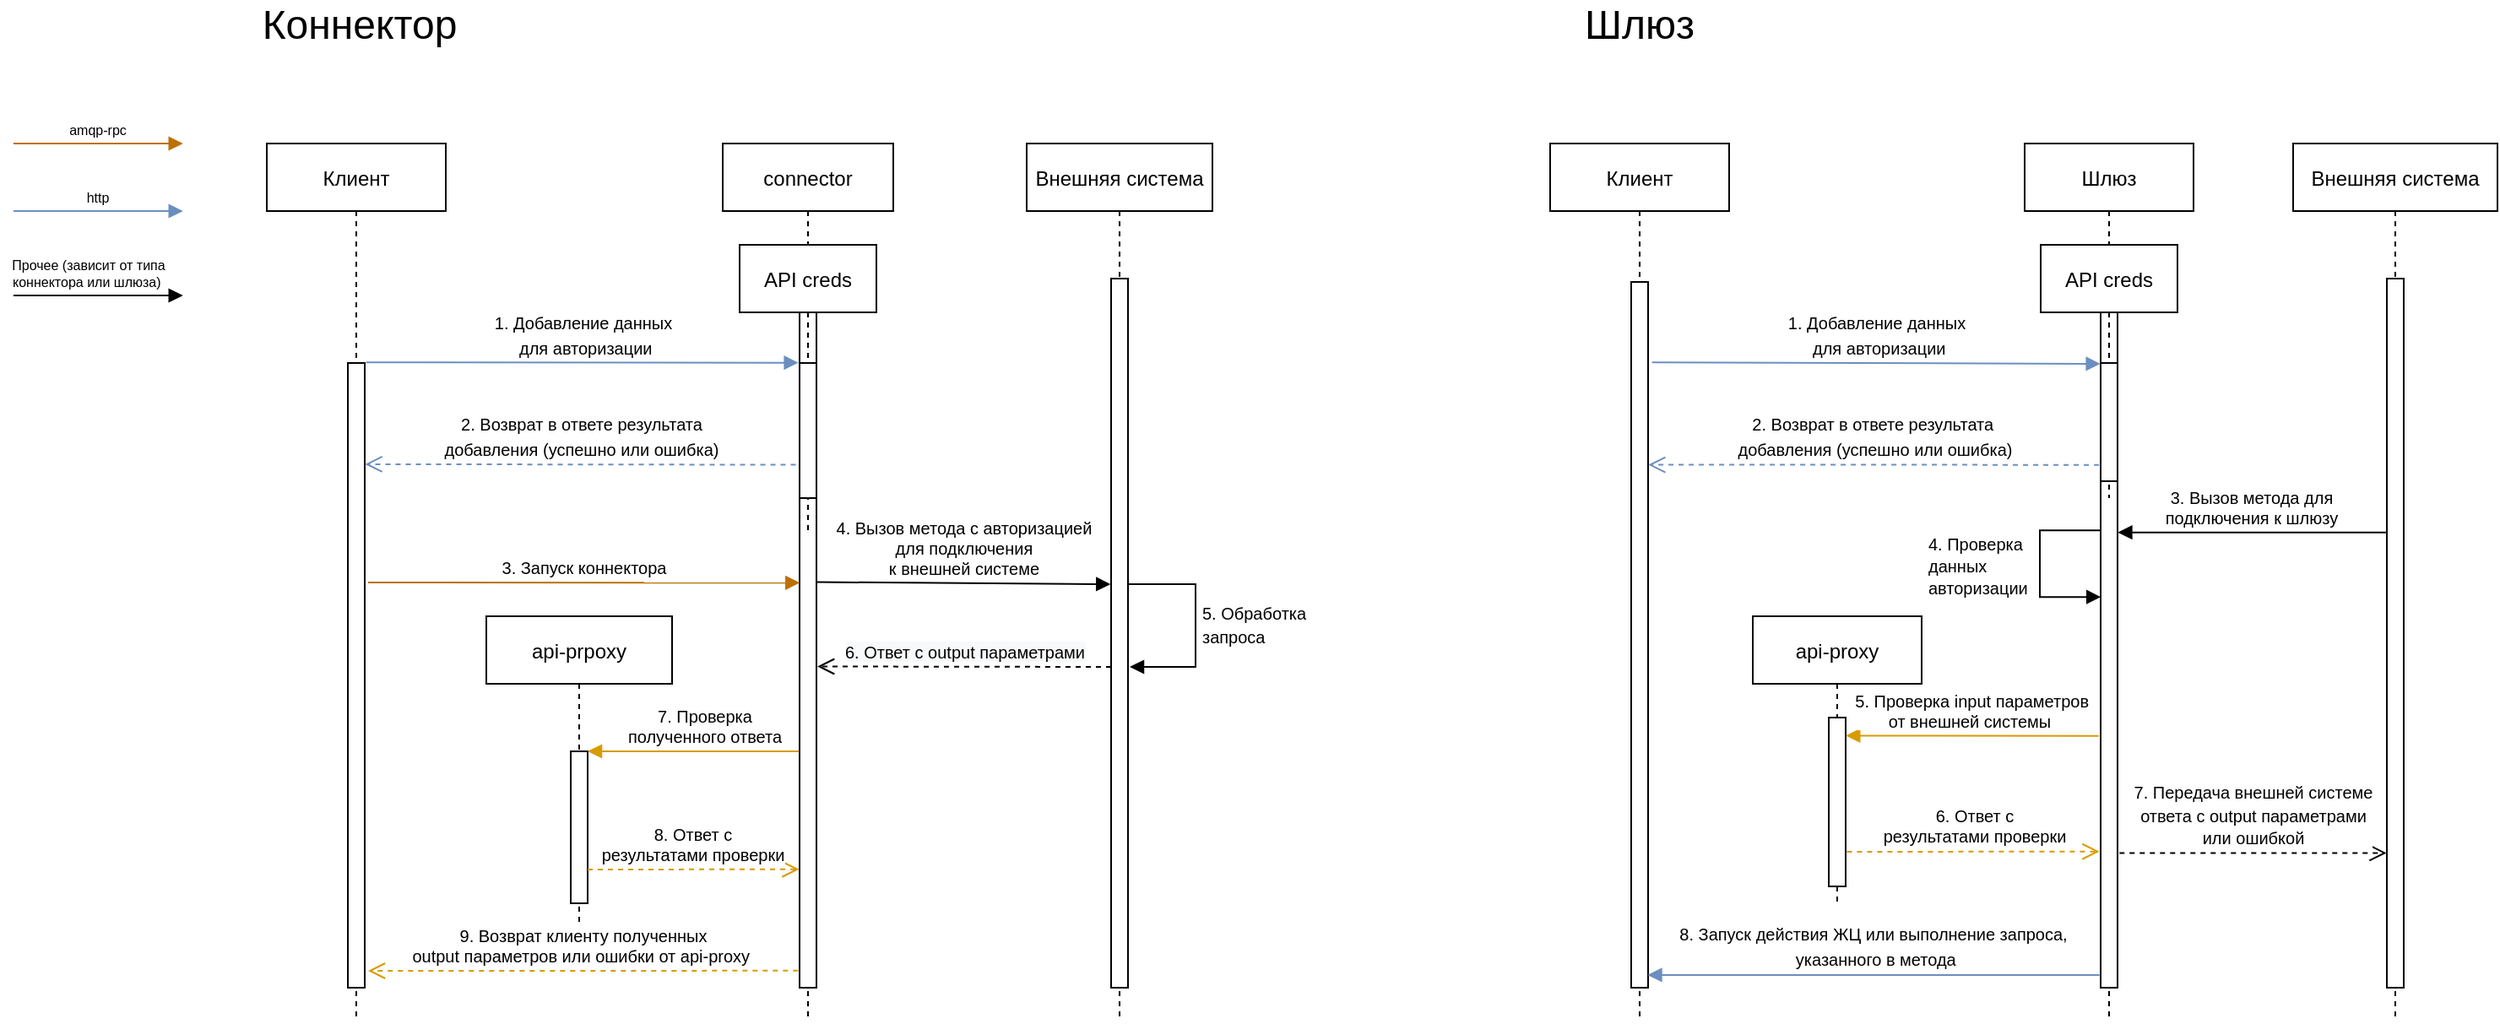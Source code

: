<mxfile version="21.6.8" type="github">
  <diagram name="Страница — 1" id="WWRPlEPpIuUE59BAEwwI">
    <mxGraphModel dx="1647" dy="-1477" grid="1" gridSize="10" guides="1" tooltips="1" connect="1" arrows="1" fold="1" page="1" pageScale="1" pageWidth="827" pageHeight="1169" math="0" shadow="0">
      <root>
        <mxCell id="0" />
        <mxCell id="1" parent="0" />
        <mxCell id="P-ReLicF2Mn8y8o5vw4O-1" value="amqp-rpc" style="verticalAlign=bottom;endArrow=block;shadow=0;strokeWidth=1;fontSize=8;entryX=-0.033;entryY=0.001;entryDx=0;entryDy=0;entryPerimeter=0;fillColor=#f0a30a;strokeColor=#BD7000;" edge="1" parent="1">
          <mxGeometry relative="1" as="geometry">
            <mxPoint x="10" y="2440" as="sourcePoint" />
            <mxPoint x="110.37" y="2440" as="targetPoint" />
          </mxGeometry>
        </mxCell>
        <mxCell id="P-ReLicF2Mn8y8o5vw4O-2" value="http" style="verticalAlign=bottom;endArrow=block;shadow=0;strokeWidth=1;fontSize=8;entryX=-0.033;entryY=0.001;entryDx=0;entryDy=0;entryPerimeter=0;gradientColor=#7ea6e0;fillColor=#dae8fc;strokeColor=#6c8ebf;" edge="1" parent="1">
          <mxGeometry relative="1" as="geometry">
            <mxPoint x="10" y="2480" as="sourcePoint" />
            <mxPoint x="110.37" y="2480" as="targetPoint" />
          </mxGeometry>
        </mxCell>
        <mxCell id="P-ReLicF2Mn8y8o5vw4O-3" value="Прочее (зависит от типа &#xa;коннектора или шлюза) " style="verticalAlign=bottom;endArrow=block;shadow=0;strokeWidth=1;fontSize=8;entryX=-0.033;entryY=0.001;entryDx=0;entryDy=0;entryPerimeter=0;" edge="1" parent="1">
          <mxGeometry x="-0.115" relative="1" as="geometry">
            <mxPoint x="10" y="2530" as="sourcePoint" />
            <mxPoint x="110.37" y="2530" as="targetPoint" />
            <mxPoint as="offset" />
          </mxGeometry>
        </mxCell>
        <mxCell id="P-ReLicF2Mn8y8o5vw4O-4" value="Шлюз" style="shape=umlLifeline;perimeter=lifelinePerimeter;container=1;collapsible=0;recursiveResize=0;rounded=0;shadow=0;strokeWidth=1;" vertex="1" parent="1">
          <mxGeometry x="1201" y="2440" width="100" height="520" as="geometry" />
        </mxCell>
        <mxCell id="P-ReLicF2Mn8y8o5vw4O-5" value="" style="points=[];perimeter=orthogonalPerimeter;rounded=0;shadow=0;strokeWidth=1;" vertex="1" parent="P-ReLicF2Mn8y8o5vw4O-4">
          <mxGeometry x="45" y="80" width="10" height="420" as="geometry" />
        </mxCell>
        <mxCell id="P-ReLicF2Mn8y8o5vw4O-6" value="API creds" style="shape=umlLifeline;perimeter=lifelinePerimeter;container=1;collapsible=0;recursiveResize=0;rounded=0;shadow=0;strokeWidth=1;" vertex="1" parent="P-ReLicF2Mn8y8o5vw4O-4">
          <mxGeometry x="9.5" y="60" width="81" height="150" as="geometry" />
        </mxCell>
        <mxCell id="P-ReLicF2Mn8y8o5vw4O-7" value="" style="points=[];perimeter=orthogonalPerimeter;rounded=0;shadow=0;strokeWidth=1;" vertex="1" parent="P-ReLicF2Mn8y8o5vw4O-6">
          <mxGeometry x="35.5" y="70" width="10" height="70" as="geometry" />
        </mxCell>
        <mxCell id="P-ReLicF2Mn8y8o5vw4O-8" value="&lt;span style=&quot;font-size: 10px&quot;&gt;4. Проверка &lt;br&gt;данных&lt;br&gt;авторизации&lt;/span&gt;" style="html=1;align=left;spacingLeft=2;endArrow=block;rounded=0;edgeStyle=orthogonalEdgeStyle;curved=0;rounded=0;exitX=-0.026;exitY=0.355;exitDx=0;exitDy=0;exitPerimeter=0;entryX=0.012;entryY=0.449;entryDx=0;entryDy=0;entryPerimeter=0;" edge="1" parent="P-ReLicF2Mn8y8o5vw4O-4" source="P-ReLicF2Mn8y8o5vw4O-5" target="P-ReLicF2Mn8y8o5vw4O-5">
          <mxGeometry x="0.013" y="-70" relative="1" as="geometry">
            <mxPoint x="-75.7" y="241.94" as="sourcePoint" />
            <Array as="points">
              <mxPoint x="9" y="229" />
              <mxPoint x="9" y="269" />
            </Array>
            <mxPoint x="-21" y="340" as="targetPoint" />
            <mxPoint as="offset" />
          </mxGeometry>
        </mxCell>
        <mxCell id="P-ReLicF2Mn8y8o5vw4O-9" value="Клиент" style="shape=umlLifeline;perimeter=lifelinePerimeter;container=1;collapsible=0;recursiveResize=0;rounded=0;shadow=0;strokeWidth=1;fontSize=12;" vertex="1" parent="1">
          <mxGeometry x="920" y="2440" width="106" height="520" as="geometry" />
        </mxCell>
        <mxCell id="P-ReLicF2Mn8y8o5vw4O-10" value="" style="points=[];perimeter=orthogonalPerimeter;rounded=0;shadow=0;strokeWidth=1;" vertex="1" parent="P-ReLicF2Mn8y8o5vw4O-9">
          <mxGeometry x="48" y="82" width="10" height="418" as="geometry" />
        </mxCell>
        <mxCell id="P-ReLicF2Mn8y8o5vw4O-11" value="Внешняя система" style="shape=umlLifeline;perimeter=lifelinePerimeter;container=1;collapsible=0;recursiveResize=0;rounded=0;shadow=0;strokeWidth=1;" vertex="1" parent="1">
          <mxGeometry x="1360" y="2440" width="121" height="520" as="geometry" />
        </mxCell>
        <mxCell id="P-ReLicF2Mn8y8o5vw4O-12" value="" style="points=[];perimeter=orthogonalPerimeter;rounded=0;shadow=0;strokeWidth=1;" vertex="1" parent="P-ReLicF2Mn8y8o5vw4O-11">
          <mxGeometry x="55.5" y="80" width="10" height="420" as="geometry" />
        </mxCell>
        <mxCell id="P-ReLicF2Mn8y8o5vw4O-13" value="api-proxy" style="shape=umlLifeline;perimeter=lifelinePerimeter;container=1;collapsible=0;recursiveResize=0;rounded=0;shadow=0;strokeWidth=1;" vertex="1" parent="1">
          <mxGeometry x="1040" y="2720" width="100" height="170" as="geometry" />
        </mxCell>
        <mxCell id="P-ReLicF2Mn8y8o5vw4O-14" value="" style="points=[];perimeter=orthogonalPerimeter;rounded=0;shadow=0;strokeWidth=1;" vertex="1" parent="P-ReLicF2Mn8y8o5vw4O-13">
          <mxGeometry x="45" y="60" width="10" height="100" as="geometry" />
        </mxCell>
        <mxCell id="P-ReLicF2Mn8y8o5vw4O-15" value="connector" style="shape=umlLifeline;perimeter=lifelinePerimeter;container=1;collapsible=0;recursiveResize=0;rounded=0;shadow=0;strokeWidth=1;" vertex="1" parent="1">
          <mxGeometry x="430" y="2440" width="101" height="520" as="geometry" />
        </mxCell>
        <mxCell id="P-ReLicF2Mn8y8o5vw4O-16" value="" style="points=[];perimeter=orthogonalPerimeter;rounded=0;shadow=0;strokeWidth=1;" vertex="1" parent="P-ReLicF2Mn8y8o5vw4O-15">
          <mxGeometry x="45.5" y="80" width="10" height="420" as="geometry" />
        </mxCell>
        <mxCell id="P-ReLicF2Mn8y8o5vw4O-17" value="API creds" style="shape=umlLifeline;perimeter=lifelinePerimeter;container=1;collapsible=0;recursiveResize=0;rounded=0;shadow=0;strokeWidth=1;" vertex="1" parent="P-ReLicF2Mn8y8o5vw4O-15">
          <mxGeometry x="10" y="60" width="81" height="170" as="geometry" />
        </mxCell>
        <mxCell id="P-ReLicF2Mn8y8o5vw4O-18" value="" style="points=[];perimeter=orthogonalPerimeter;rounded=0;shadow=0;strokeWidth=1;" vertex="1" parent="P-ReLicF2Mn8y8o5vw4O-17">
          <mxGeometry x="35.5" y="70" width="10" height="80" as="geometry" />
        </mxCell>
        <mxCell id="P-ReLicF2Mn8y8o5vw4O-19" value="Клиент" style="shape=umlLifeline;perimeter=lifelinePerimeter;container=1;collapsible=0;recursiveResize=0;rounded=0;shadow=0;strokeWidth=1;fontSize=12;" vertex="1" parent="1">
          <mxGeometry x="160" y="2440" width="106" height="520" as="geometry" />
        </mxCell>
        <mxCell id="P-ReLicF2Mn8y8o5vw4O-20" value="" style="points=[];perimeter=orthogonalPerimeter;rounded=0;shadow=0;strokeWidth=1;" vertex="1" parent="P-ReLicF2Mn8y8o5vw4O-19">
          <mxGeometry x="48" y="130" width="10" height="370" as="geometry" />
        </mxCell>
        <mxCell id="P-ReLicF2Mn8y8o5vw4O-21" value="&lt;font style=&quot;font-size: 10px&quot;&gt;1. Добавление данных&lt;br&gt;&amp;nbsp;для авторизации&lt;/font&gt;" style="html=1;verticalAlign=bottom;endArrow=block;fontSize=12;gradientColor=#7ea6e0;fillColor=#dae8fc;strokeColor=#6c8ebf;entryX=-0.069;entryY=-0.002;entryDx=0;entryDy=0;entryPerimeter=0;exitX=1.074;exitY=-0.001;exitDx=0;exitDy=0;exitPerimeter=0;" edge="1" parent="1" source="P-ReLicF2Mn8y8o5vw4O-20" target="P-ReLicF2Mn8y8o5vw4O-18">
          <mxGeometry width="80" relative="1" as="geometry">
            <mxPoint x="220" y="2570" as="sourcePoint" />
            <mxPoint x="310" y="2522" as="targetPoint" />
          </mxGeometry>
        </mxCell>
        <mxCell id="P-ReLicF2Mn8y8o5vw4O-22" value="Внешняя система" style="shape=umlLifeline;perimeter=lifelinePerimeter;container=1;collapsible=0;recursiveResize=0;rounded=0;shadow=0;strokeWidth=1;" vertex="1" parent="1">
          <mxGeometry x="610" y="2440" width="110" height="520" as="geometry" />
        </mxCell>
        <mxCell id="P-ReLicF2Mn8y8o5vw4O-23" value="" style="points=[];perimeter=orthogonalPerimeter;rounded=0;shadow=0;strokeWidth=1;" vertex="1" parent="P-ReLicF2Mn8y8o5vw4O-22">
          <mxGeometry x="50" y="80" width="10" height="420" as="geometry" />
        </mxCell>
        <mxCell id="P-ReLicF2Mn8y8o5vw4O-24" value="&lt;font style=&quot;font-size: 10px&quot;&gt;5. Обработка &lt;br&gt;запроса&lt;/font&gt;" style="html=1;align=left;spacingLeft=2;endArrow=block;rounded=0;edgeStyle=orthogonalEdgeStyle;curved=0;rounded=0;exitX=1.002;exitY=0.431;exitDx=0;exitDy=0;exitPerimeter=0;" edge="1" parent="P-ReLicF2Mn8y8o5vw4O-22" source="P-ReLicF2Mn8y8o5vw4O-23">
          <mxGeometry relative="1" as="geometry">
            <mxPoint x="80" y="250" as="sourcePoint" />
            <Array as="points">
              <mxPoint x="100" y="261" />
              <mxPoint x="100" y="310" />
            </Array>
            <mxPoint x="61" y="310" as="targetPoint" />
          </mxGeometry>
        </mxCell>
        <mxCell id="P-ReLicF2Mn8y8o5vw4O-25" value="&lt;span style=&quot;font-size: 10px&quot;&gt;2. Возврат в ответе результата &lt;br&gt;добавления (успешно или ошибка)&lt;/span&gt;" style="html=1;verticalAlign=bottom;endArrow=open;dashed=1;endSize=8;fontSize=12;gradientColor=#7ea6e0;fillColor=#dae8fc;strokeColor=#6c8ebf;entryX=1.022;entryY=0.162;entryDx=0;entryDy=0;entryPerimeter=0;" edge="1" parent="1" target="P-ReLicF2Mn8y8o5vw4O-20">
          <mxGeometry relative="1" as="geometry">
            <mxPoint x="473.26" y="2630.27" as="sourcePoint" />
            <mxPoint x="220" y="2630" as="targetPoint" />
          </mxGeometry>
        </mxCell>
        <mxCell id="P-ReLicF2Mn8y8o5vw4O-26" value="3. Запуск коннектора" style="verticalAlign=bottom;endArrow=block;shadow=0;strokeWidth=1;fontSize=10;exitX=1.03;exitY=0;exitDx=0;exitDy=0;exitPerimeter=0;fillColor=#f0a30a;strokeColor=#BD7000;entryX=0.014;entryY=0.429;entryDx=0;entryDy=0;entryPerimeter=0;" edge="1" parent="1" target="P-ReLicF2Mn8y8o5vw4O-16">
          <mxGeometry relative="1" as="geometry">
            <mxPoint x="220" y="2700" as="sourcePoint" />
            <mxPoint x="470" y="2700" as="targetPoint" />
          </mxGeometry>
        </mxCell>
        <mxCell id="P-ReLicF2Mn8y8o5vw4O-27" value="4. Вызов метода с авторизацией &#xa;для подключения &#xa;к внешней системе" style="verticalAlign=bottom;endArrow=block;shadow=0;strokeWidth=1;fontSize=10;exitX=1.047;exitY=0.428;exitDx=0;exitDy=0;exitPerimeter=0;entryX=-0.037;entryY=0.431;entryDx=0;entryDy=0;entryPerimeter=0;" edge="1" parent="1" source="P-ReLicF2Mn8y8o5vw4O-16" target="P-ReLicF2Mn8y8o5vw4O-23">
          <mxGeometry relative="1" as="geometry">
            <mxPoint x="490.0" y="2700.001" as="sourcePoint" />
            <mxPoint x="652.67" y="2700.2" as="targetPoint" />
          </mxGeometry>
        </mxCell>
        <mxCell id="P-ReLicF2Mn8y8o5vw4O-28" value="&lt;span style=&quot;background-color: rgb(248 , 249 , 250)&quot;&gt;&lt;font style=&quot;font-size: 10px&quot;&gt;6. Ответ с output параметрами&lt;/font&gt;&lt;/span&gt;" style="html=1;verticalAlign=bottom;endArrow=open;dashed=1;endSize=8;entryX=1.055;entryY=0.547;entryDx=0;entryDy=0;entryPerimeter=0;" edge="1" parent="1" target="P-ReLicF2Mn8y8o5vw4O-16">
          <mxGeometry relative="1" as="geometry">
            <mxPoint x="660" y="2750" as="sourcePoint" />
            <mxPoint x="490.0" y="2749.998" as="targetPoint" />
            <Array as="points" />
          </mxGeometry>
        </mxCell>
        <mxCell id="P-ReLicF2Mn8y8o5vw4O-29" value="api-prpoxy" style="shape=umlLifeline;perimeter=lifelinePerimeter;container=1;collapsible=0;recursiveResize=0;rounded=0;shadow=0;strokeWidth=1;" vertex="1" parent="1">
          <mxGeometry x="290" y="2720" width="110" height="190" as="geometry" />
        </mxCell>
        <mxCell id="P-ReLicF2Mn8y8o5vw4O-30" value="" style="points=[];perimeter=orthogonalPerimeter;rounded=0;shadow=0;strokeWidth=1;" vertex="1" parent="P-ReLicF2Mn8y8o5vw4O-29">
          <mxGeometry x="50" y="80" width="10" height="90" as="geometry" />
        </mxCell>
        <mxCell id="P-ReLicF2Mn8y8o5vw4O-31" value="7. Проверка &lt;br&gt;полученного&amp;nbsp;ответа" style="html=1;verticalAlign=bottom;endArrow=block;fontSize=10;gradientColor=#ffa500;fillColor=#ffcd28;strokeColor=#d79b00;entryX=1.018;entryY=0.36;entryDx=0;entryDy=0;entryPerimeter=0;" edge="1" parent="1">
          <mxGeometry x="-0.097" width="80" relative="1" as="geometry">
            <mxPoint x="475" y="2800" as="sourcePoint" />
            <mxPoint x="350" y="2800" as="targetPoint" />
            <mxPoint as="offset" />
          </mxGeometry>
        </mxCell>
        <mxCell id="P-ReLicF2Mn8y8o5vw4O-32" value="8. Ответ с &lt;br&gt;результатами проверки" style="html=1;verticalAlign=bottom;endArrow=open;dashed=1;endSize=8;fontSize=10;gradientColor=#ffa500;fillColor=#ffcd28;strokeColor=#d79b00;exitX=1.028;exitY=0.728;exitDx=0;exitDy=0;exitPerimeter=0;entryX=-0.022;entryY=0.833;entryDx=0;entryDy=0;entryPerimeter=0;" edge="1" parent="1" target="P-ReLicF2Mn8y8o5vw4O-16">
          <mxGeometry relative="1" as="geometry">
            <mxPoint x="350" y="2870" as="sourcePoint" />
            <mxPoint x="470" y="2870" as="targetPoint" />
          </mxGeometry>
        </mxCell>
        <mxCell id="P-ReLicF2Mn8y8o5vw4O-33" value="9. Возврат клиенту полученных &lt;br&gt;output параметров или ошибки от api-proxy&amp;nbsp;" style="html=1;verticalAlign=bottom;endArrow=open;dashed=1;endSize=8;fontSize=10;gradientColor=#ffa500;fillColor=#ffcd28;strokeColor=#d79b00;exitX=-0.085;exitY=0.976;exitDx=0;exitDy=0;exitPerimeter=0;" edge="1" parent="1" source="P-ReLicF2Mn8y8o5vw4O-16">
          <mxGeometry relative="1" as="geometry">
            <mxPoint x="470" y="2930" as="sourcePoint" />
            <mxPoint x="220" y="2930" as="targetPoint" />
            <Array as="points" />
          </mxGeometry>
        </mxCell>
        <mxCell id="P-ReLicF2Mn8y8o5vw4O-34" value="&lt;font style=&quot;font-size: 10px&quot;&gt;1. Добавление данных&lt;br&gt;&amp;nbsp;для авторизации&lt;/font&gt;" style="html=1;verticalAlign=bottom;endArrow=block;fontSize=12;gradientColor=#7ea6e0;fillColor=#dae8fc;strokeColor=#6c8ebf;entryX=-0.017;entryY=0.007;entryDx=0;entryDy=0;entryPerimeter=0;exitX=1.228;exitY=0.114;exitDx=0;exitDy=0;exitPerimeter=0;" edge="1" parent="1" source="P-ReLicF2Mn8y8o5vw4O-10" target="P-ReLicF2Mn8y8o5vw4O-7">
          <mxGeometry width="80" relative="1" as="geometry">
            <mxPoint x="1058" y="2580" as="sourcePoint" />
            <mxPoint x="1138" y="2580" as="targetPoint" />
          </mxGeometry>
        </mxCell>
        <mxCell id="P-ReLicF2Mn8y8o5vw4O-35" value="&lt;font style=&quot;font-size: 10px&quot;&gt;2. Возврат в ответе результата&amp;nbsp;&lt;br&gt;добавления (успешно или ошибка)&lt;/font&gt;" style="html=1;verticalAlign=bottom;endArrow=open;dashed=1;endSize=8;fontSize=12;gradientColor=#7ea6e0;fillColor=#dae8fc;strokeColor=#6c8ebf;entryX=1.014;entryY=0.259;entryDx=0;entryDy=0;entryPerimeter=0;" edge="1" parent="1" target="P-ReLicF2Mn8y8o5vw4O-10">
          <mxGeometry relative="1" as="geometry">
            <mxPoint x="1245.04" y="2630.33" as="sourcePoint" />
            <mxPoint x="1060" y="2630" as="targetPoint" />
          </mxGeometry>
        </mxCell>
        <mxCell id="P-ReLicF2Mn8y8o5vw4O-36" value="3. Вызов метода для &#xa;подключения к шлюзу" style="verticalAlign=bottom;endArrow=block;shadow=0;strokeWidth=1;fontSize=10;entryX=1.019;entryY=0.358;entryDx=0;entryDy=0;entryPerimeter=0;exitX=-0.053;exitY=0.358;exitDx=0;exitDy=0;exitPerimeter=0;" edge="1" parent="1" source="P-ReLicF2Mn8y8o5vw4O-12" target="P-ReLicF2Mn8y8o5vw4O-5">
          <mxGeometry relative="1" as="geometry">
            <mxPoint x="1410" y="2660" as="sourcePoint" />
            <mxPoint x="1260" y="2660" as="targetPoint" />
          </mxGeometry>
        </mxCell>
        <mxCell id="P-ReLicF2Mn8y8o5vw4O-37" value="5. Проверка input параметров &#xa;от внешней системы " style="verticalAlign=bottom;endArrow=block;shadow=0;strokeWidth=1;fontSize=10;gradientColor=#ffa500;fillColor=#ffcd28;strokeColor=#d79b00;entryX=1.012;entryY=0.107;entryDx=0;entryDy=0;entryPerimeter=0;exitX=-0.113;exitY=0.645;exitDx=0;exitDy=0;exitPerimeter=0;" edge="1" parent="1" source="P-ReLicF2Mn8y8o5vw4O-5" target="P-ReLicF2Mn8y8o5vw4O-14">
          <mxGeometry relative="1" as="geometry">
            <mxPoint x="1130" y="3030" as="sourcePoint" />
            <mxPoint x="1290" y="3030" as="targetPoint" />
          </mxGeometry>
        </mxCell>
        <mxCell id="P-ReLicF2Mn8y8o5vw4O-38" value="6. Ответ с &lt;br&gt;результатами проверки" style="html=1;verticalAlign=bottom;endArrow=open;dashed=1;endSize=8;fontSize=10;gradientColor=#ffa500;fillColor=#ffcd28;strokeColor=#d79b00;entryX=-0.072;entryY=0.808;entryDx=0;entryDy=0;entryPerimeter=0;exitX=1.071;exitY=0.795;exitDx=0;exitDy=0;exitPerimeter=0;" edge="1" parent="1" source="P-ReLicF2Mn8y8o5vw4O-14" target="P-ReLicF2Mn8y8o5vw4O-5">
          <mxGeometry relative="1" as="geometry">
            <mxPoint x="1100" y="2859" as="sourcePoint" />
            <mxPoint x="1225.28" y="2860.0" as="targetPoint" />
          </mxGeometry>
        </mxCell>
        <mxCell id="P-ReLicF2Mn8y8o5vw4O-39" value="&lt;span style=&quot;font-size: 10px&quot;&gt;7. Передача внешней системе &lt;br&gt;ответа&amp;nbsp;с output параметрами &lt;br&gt;или ошибкой&lt;/span&gt;" style="html=1;verticalAlign=bottom;endArrow=open;dashed=1;endSize=8;exitX=1.114;exitY=0.81;exitDx=0;exitDy=0;exitPerimeter=0;entryX=-0.022;entryY=0.81;entryDx=0;entryDy=0;entryPerimeter=0;" edge="1" parent="1" source="P-ReLicF2Mn8y8o5vw4O-5" target="P-ReLicF2Mn8y8o5vw4O-12">
          <mxGeometry relative="1" as="geometry">
            <mxPoint x="1655.67" y="2699.66" as="sourcePoint" />
            <mxPoint x="1670" y="2840" as="targetPoint" />
          </mxGeometry>
        </mxCell>
        <mxCell id="P-ReLicF2Mn8y8o5vw4O-40" value="Коннектор" style="text;html=1;strokeColor=none;fillColor=none;align=center;verticalAlign=middle;whiteSpace=wrap;rounded=0;fontSize=24;" vertex="1" parent="1">
          <mxGeometry x="160" y="2360" width="110" height="20" as="geometry" />
        </mxCell>
        <mxCell id="P-ReLicF2Mn8y8o5vw4O-41" value="Шлюз" style="text;html=1;strokeColor=none;fillColor=none;align=center;verticalAlign=middle;whiteSpace=wrap;rounded=0;fontSize=24;" vertex="1" parent="1">
          <mxGeometry x="918" y="2360" width="110" height="20" as="geometry" />
        </mxCell>
        <mxCell id="P-ReLicF2Mn8y8o5vw4O-42" value="&lt;font style=&quot;font-size: 10px&quot;&gt;8. Запуск действия ЖЦ или выполнение запроса,&lt;br&gt;&amp;nbsp;указанного в метода&lt;/font&gt;" style="html=1;verticalAlign=bottom;endArrow=block;fontSize=12;gradientColor=#7ea6e0;fillColor=#dae8fc;strokeColor=#6c8ebf;exitX=-0.067;exitY=0.982;exitDx=0;exitDy=0;exitPerimeter=0;entryX=0.972;entryY=0.982;entryDx=0;entryDy=0;entryPerimeter=0;" edge="1" parent="1" source="P-ReLicF2Mn8y8o5vw4O-5" target="P-ReLicF2Mn8y8o5vw4O-10">
          <mxGeometry width="80" relative="1" as="geometry">
            <mxPoint x="1200" y="2910" as="sourcePoint" />
            <mxPoint x="980" y="2932" as="targetPoint" />
          </mxGeometry>
        </mxCell>
      </root>
    </mxGraphModel>
  </diagram>
</mxfile>
